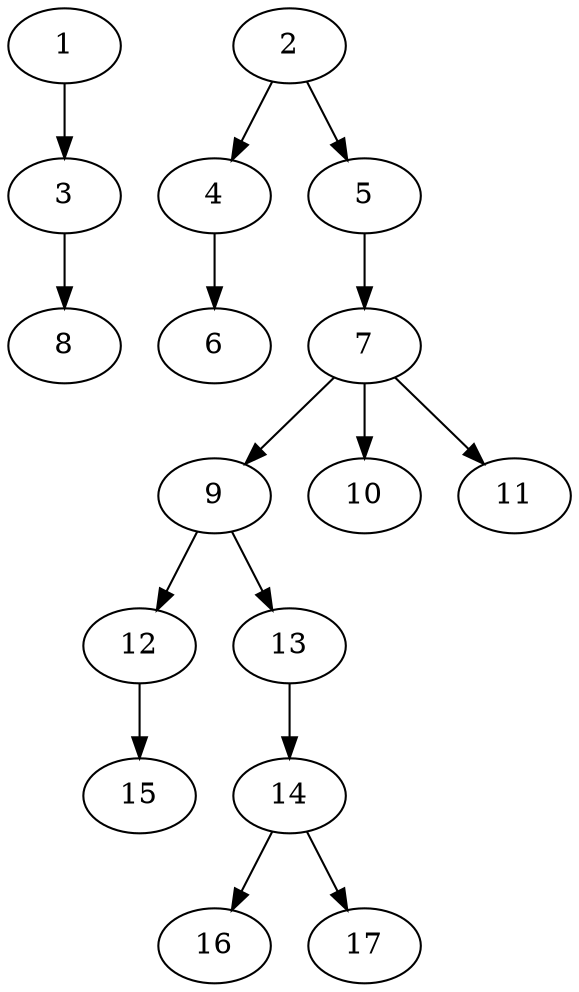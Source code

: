 // DAG (tier=1-easy, mode=compute, n=17, ccr=0.264, fat=0.388, density=0.395, regular=0.633, jump=0.028, mindata=262144, maxdata=2097152)
// DAG automatically generated by daggen at Sun Aug 24 16:33:32 2025
// /home/ermia/Project/Environments/daggen/bin/daggen --dot --ccr 0.264 --fat 0.388 --regular 0.633 --density 0.395 --jump 0.028 --mindata 262144 --maxdata 2097152 -n 17 
digraph G {
  1 [size="41395509409878", alpha="0.16", expect_size="20697754704939"]
  1 -> 3 [size ="816580657152"]
  2 [size="1152921504606846976", alpha="0.14", expect_size="576460752303423488"]
  2 -> 4 [size ="8796093022208"]
  2 -> 5 [size ="8796093022208"]
  3 [size="4641550958629748736", alpha="0.14", expect_size="2320775479314874368"]
  3 -> 8 [size ="22260354121728"]
  4 [size="2997145552015065088", alpha="0.19", expect_size="1498572776007532544"]
  4 -> 6 [size ="16630113370112"]
  5 [size="343611883489591296", alpha="0.13", expect_size="171805941744795648"]
  5 -> 7 [size ="3924660584448"]
  6 [size="4819331567843563", alpha="0.10", expect_size="2409665783921781"]
  7 [size="1176727399153270784", alpha="0.04", expect_size="588363699576635392"]
  7 -> 9 [size ="8916763148288"]
  7 -> 10 [size ="8916763148288"]
  7 -> 11 [size ="8916763148288"]
  8 [size="430837643691768", alpha="0.17", expect_size="215418821845884"]
  9 [size="7411407660605505536", alpha="0.07", expect_size="3705703830302752768"]
  9 -> 12 [size ="30410515939328"]
  9 -> 13 [size ="30410515939328"]
  10 [size="7755243385979404288", alpha="0.14", expect_size="3877621692989702144"]
  11 [size="15086709163130", alpha="0.14", expect_size="7543354581565"]
  12 [size="572326912148322", alpha="0.16", expect_size="286163456074161"]
  12 -> 15 [size ="13529985843200"]
  13 [size="35219163782985380", alpha="0.02", expect_size="17609581891492690"]
  13 -> 14 [size ="13873046355968"]
  14 [size="24285031137104488", alpha="0.09", expect_size="12142515568552244"]
  14 -> 16 [size ="35047067353088"]
  14 -> 17 [size ="35047067353088"]
  15 [size="1777682118017548288", alpha="0.07", expect_size="888841059008774144"]
  16 [size="998123001353579", alpha="0.16", expect_size="499061500676789"]
  17 [size="2017647757304528896", alpha="0.10", expect_size="1008823878652264448"]
}